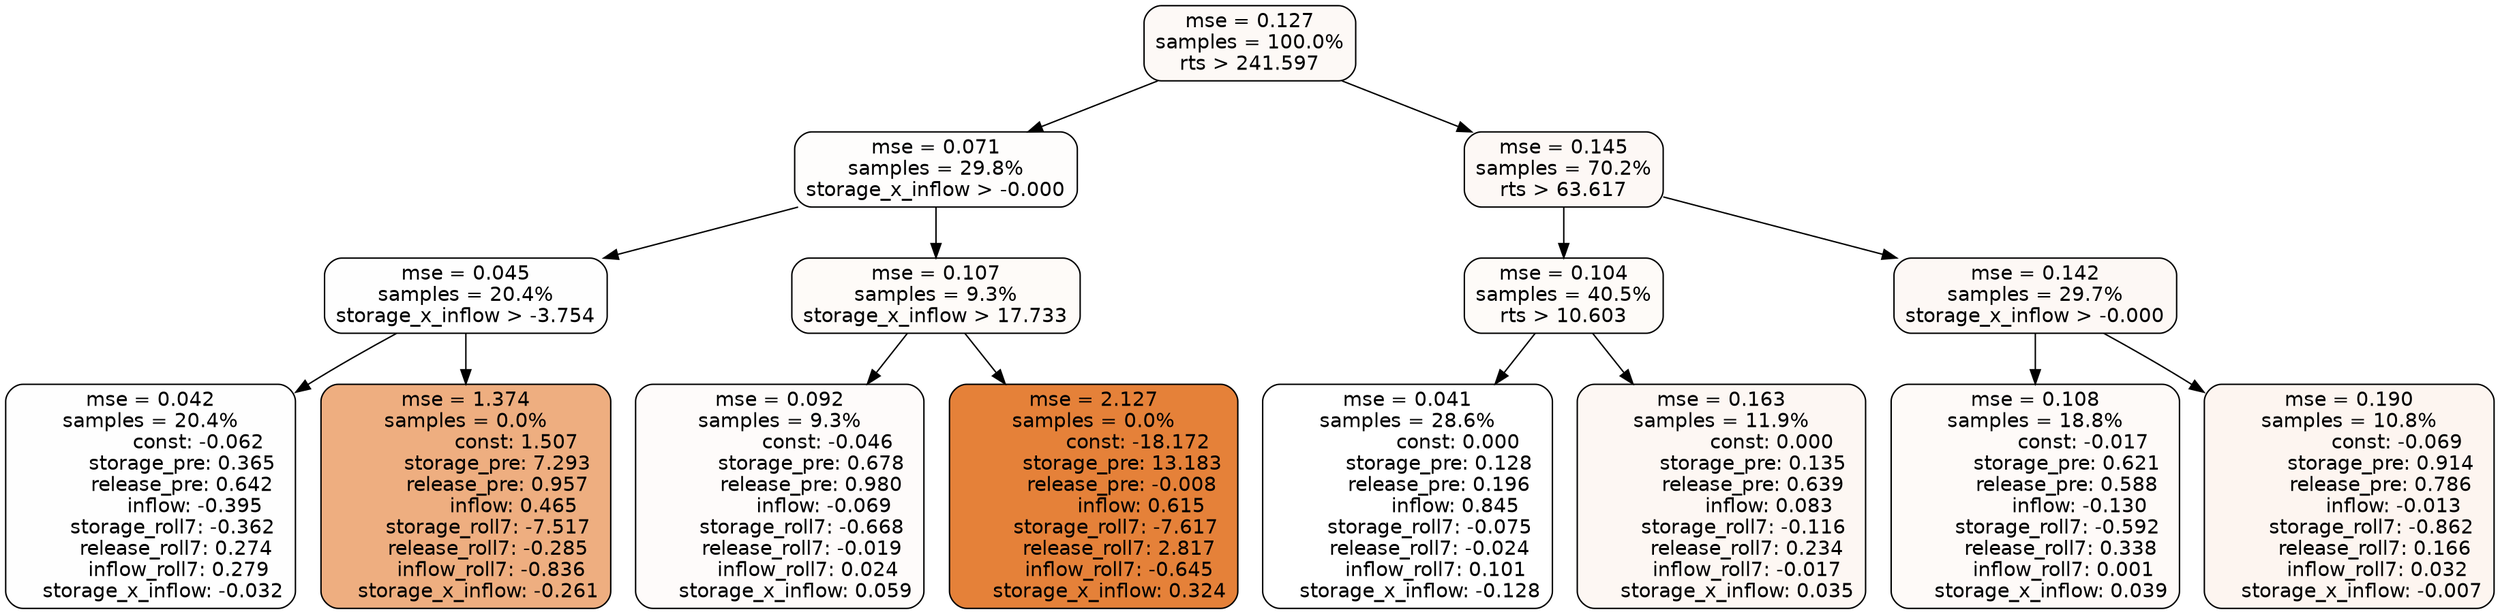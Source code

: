 digraph tree {
node [shape=rectangle, style="filled, rounded", color="black", fontname=helvetica] ;
edge [fontname=helvetica] ;
	"0" [label="mse = 0.127
samples = 100.0%
rts > 241.597", fillcolor="#fdf9f6"]
	"8" [label="mse = 0.071
samples = 29.8%
storage_x_inflow > -0.000", fillcolor="#fefdfc"]
	"1" [label="mse = 0.145
samples = 70.2%
rts > 63.617", fillcolor="#fdf8f5"]
	"9" [label="mse = 0.045
samples = 20.4%
storage_x_inflow > -3.754", fillcolor="#fefefe"]
	"12" [label="mse = 0.107
samples = 9.3%
storage_x_inflow > 17.733", fillcolor="#fefbf8"]
	"2" [label="mse = 0.104
samples = 40.5%
rts > 10.603", fillcolor="#fefbf8"]
	"5" [label="mse = 0.142
samples = 29.7%
storage_x_inflow > -0.000", fillcolor="#fdf8f5"]
	"11" [label="mse = 0.042
samples = 20.4%
               const: -0.062
          storage_pre: 0.365
          release_pre: 0.642
              inflow: -0.395
       storage_roll7: -0.362
        release_roll7: 0.274
         inflow_roll7: 0.279
    storage_x_inflow: -0.032", fillcolor="#fefefe"]
	"10" [label="mse = 1.374
samples = 0.0%
                const: 1.507
          storage_pre: 7.293
          release_pre: 0.957
               inflow: 0.465
       storage_roll7: -7.517
       release_roll7: -0.285
        inflow_roll7: -0.836
    storage_x_inflow: -0.261", fillcolor="#eeae80"]
	"13" [label="mse = 0.092
samples = 9.3%
               const: -0.046
          storage_pre: 0.678
          release_pre: 0.980
              inflow: -0.069
       storage_roll7: -0.668
       release_roll7: -0.019
         inflow_roll7: 0.024
     storage_x_inflow: 0.059", fillcolor="#fefbfa"]
	"14" [label="mse = 2.127
samples = 0.0%
              const: -18.172
         storage_pre: 13.183
         release_pre: -0.008
               inflow: 0.615
       storage_roll7: -7.617
        release_roll7: 2.817
        inflow_roll7: -0.645
     storage_x_inflow: 0.324", fillcolor="#e58139"]
	"3" [label="mse = 0.041
samples = 28.6%
                const: 0.000
          storage_pre: 0.128
          release_pre: 0.196
               inflow: 0.845
       storage_roll7: -0.075
       release_roll7: -0.024
         inflow_roll7: 0.101
    storage_x_inflow: -0.128", fillcolor="#ffffff"]
	"4" [label="mse = 0.163
samples = 11.9%
                const: 0.000
          storage_pre: 0.135
          release_pre: 0.639
               inflow: 0.083
       storage_roll7: -0.116
        release_roll7: 0.234
        inflow_roll7: -0.017
     storage_x_inflow: 0.035", fillcolor="#fdf7f3"]
	"6" [label="mse = 0.108
samples = 18.8%
               const: -0.017
          storage_pre: 0.621
          release_pre: 0.588
              inflow: -0.130
       storage_roll7: -0.592
        release_roll7: 0.338
         inflow_roll7: 0.001
     storage_x_inflow: 0.039", fillcolor="#fefaf8"]
	"7" [label="mse = 0.190
samples = 10.8%
               const: -0.069
          storage_pre: 0.914
          release_pre: 0.786
              inflow: -0.013
       storage_roll7: -0.862
        release_roll7: 0.166
         inflow_roll7: 0.032
    storage_x_inflow: -0.007", fillcolor="#fdf5f0"]

	"0" -> "1"
	"0" -> "8"
	"8" -> "9"
	"8" -> "12"
	"1" -> "2"
	"1" -> "5"
	"9" -> "10"
	"9" -> "11"
	"12" -> "13"
	"12" -> "14"
	"2" -> "3"
	"2" -> "4"
	"5" -> "6"
	"5" -> "7"
}